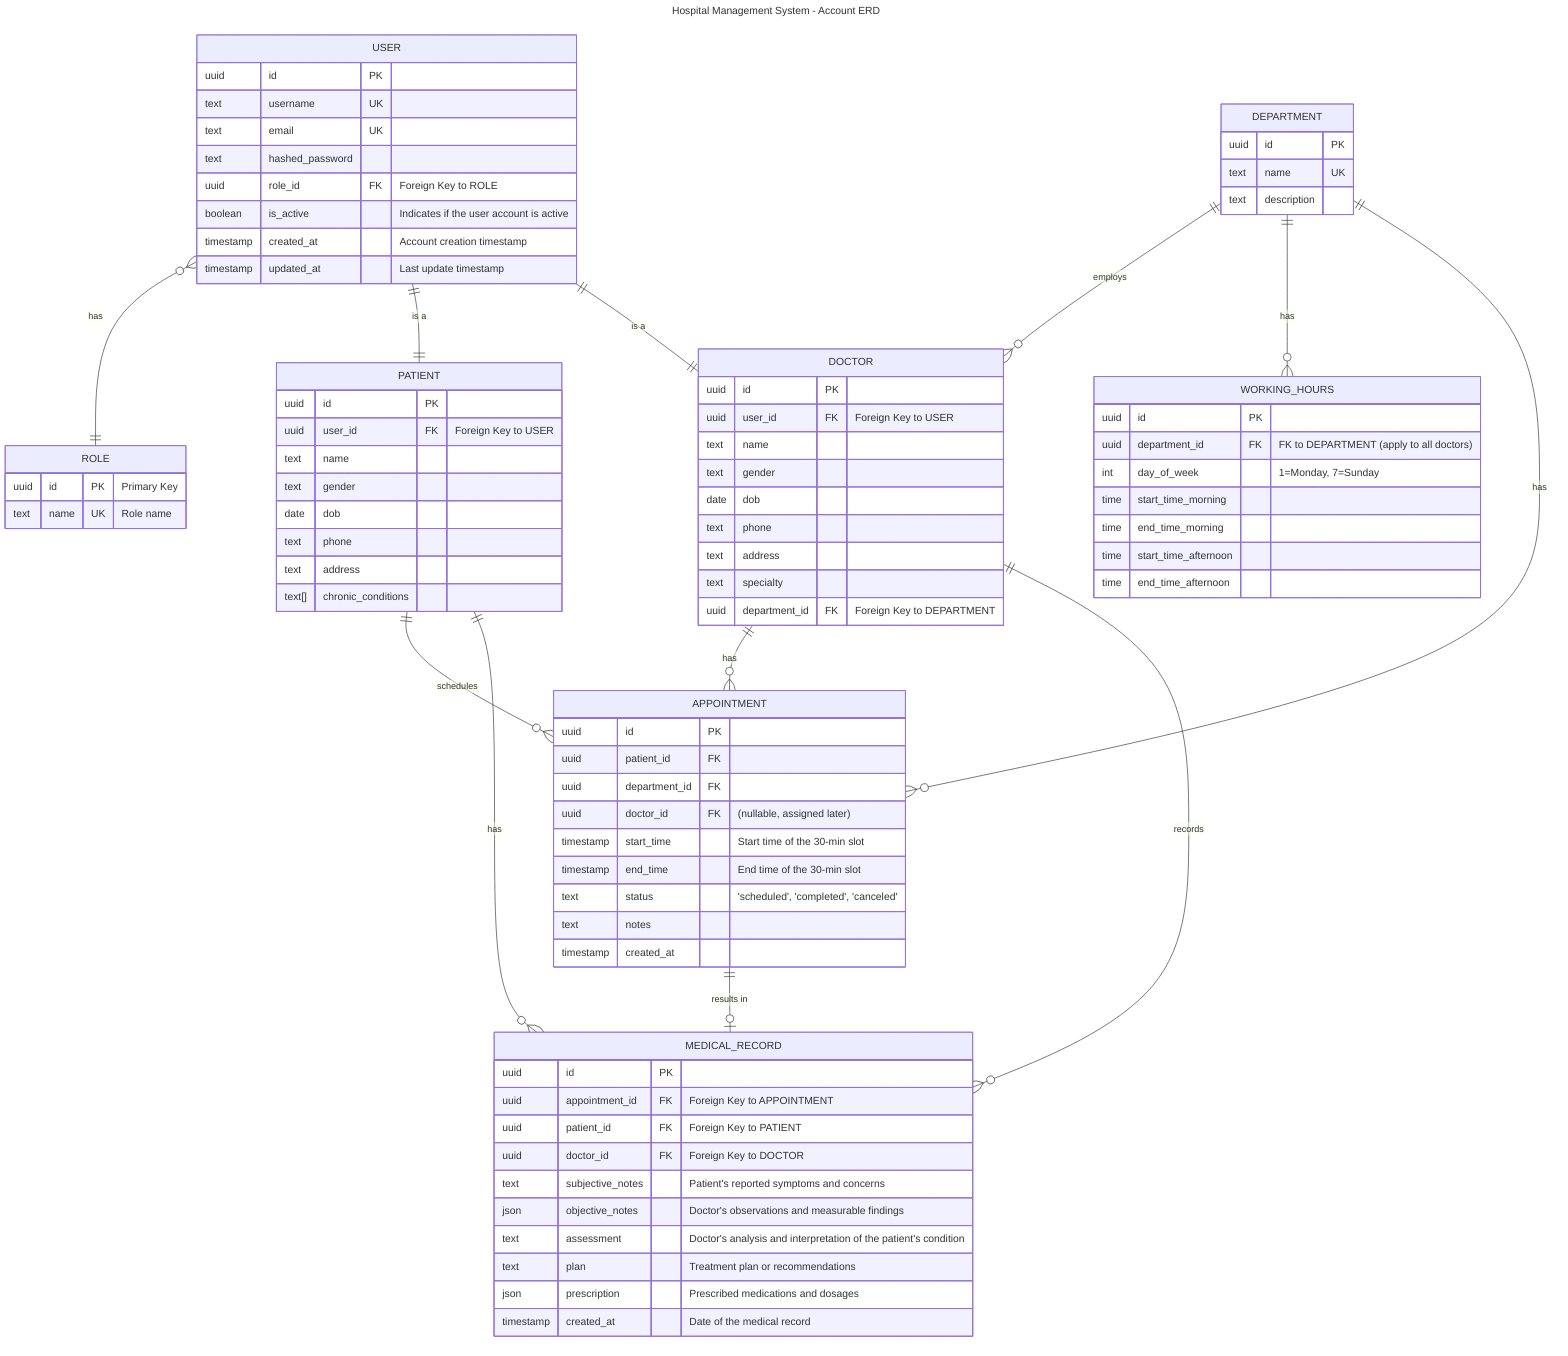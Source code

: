 ---
title: Hospital Management System - Account ERD
---
erDiagram
  ROLE {
    uuid id PK "Primary Key"
    text name UK "Role name"
  }

  USER {
    uuid id PK
    text username UK
    text email UK
    text hashed_password
    uuid role_id FK "Foreign Key to ROLE"
    boolean is_active "Indicates if the user account is active"
    timestamp created_at "Account creation timestamp"
    timestamp updated_at "Last update timestamp"
  }

  DEPARTMENT {
    uuid id PK
    text name UK
    text description
  }

  DOCTOR {
    uuid id PK
    uuid user_id FK "Foreign Key to USER"
    text name
    text gender
    date dob
    text phone
    text address
    text specialty
    uuid department_id FK "Foreign Key to DEPARTMENT"
  }

  PATIENT {
    uuid id PK
    uuid user_id FK "Foreign Key to USER"
    text name
    text gender
    date dob
    text phone
    text address
    text[] chronic_conditions
  }

  WORKING_HOURS {
      uuid id PK
      uuid department_id FK "FK to DEPARTMENT (apply to all doctors)"
      int day_of_week "1=Monday, 7=Sunday"
      time start_time_morning
      time end_time_morning
      time start_time_afternoon
      time end_time_afternoon
  }


  APPOINTMENT {
      uuid id PK
      uuid patient_id FK
      uuid department_id FK
      uuid doctor_id FK "(nullable, assigned later)"
      timestamp start_time "Start time of the 30-min slot"
      timestamp end_time "End time of the 30-min slot"
      text status "'scheduled', 'completed', 'canceled'"
      text notes
      timestamp created_at
  }

  MEDICAL_RECORD {
    uuid id PK
    uuid appointment_id FK "Foreign Key to APPOINTMENT"
    uuid patient_id FK "Foreign Key to PATIENT"
    uuid doctor_id FK "Foreign Key to DOCTOR"
    text subjective_notes "Patient's reported symptoms and concerns"
    json objective_notes "Doctor's observations and measurable findings"
    text assessment "Doctor's analysis and interpretation of the patient's condition"
    text plan "Treatment plan or recommendations"
    json prescription "Prescribed medications and dosages"
    timestamp created_at "Date of the medical record"
  }

  %% "A user has one role"
  USER }o--|| ROLE : "has"

  %% "A user can be a patient"
  USER ||--|| PATIENT : "is a"

  %% "A user can be a doctor"
  USER ||--|| DOCTOR : "is a"

  DEPARTMENT ||--o{ DOCTOR : "employs"

  DEPARTMENT ||--o{ WORKING_HOURS : "has"

  DEPARTMENT ||--o{ APPOINTMENT : "has"

  %% "A patient can have many appointments"
  PATIENT ||--o{ APPOINTMENT : "schedules"

  %% "A doctor can have many appointments"
  DOCTOR ||--o{ APPOINTMENT : "has"

  %% "A patient has a medical history"
  PATIENT ||--o{ MEDICAL_RECORD : "has"

  %% "A doctor records medical history"
  DOCTOR ||--o{ MEDICAL_RECORD : "records"

  %% "An appointment can result in one medical record"
  APPOINTMENT ||--o| MEDICAL_RECORD : "results in"